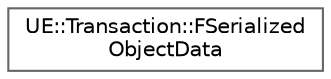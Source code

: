 digraph "Graphical Class Hierarchy"
{
 // INTERACTIVE_SVG=YES
 // LATEX_PDF_SIZE
  bgcolor="transparent";
  edge [fontname=Helvetica,fontsize=10,labelfontname=Helvetica,labelfontsize=10];
  node [fontname=Helvetica,fontsize=10,shape=box,height=0.2,width=0.4];
  rankdir="LR";
  Node0 [id="Node000000",label="UE::Transaction::FSerialized\lObjectData",height=0.2,width=0.4,color="grey40", fillcolor="white", style="filled",URL="$d7/de7/structUE_1_1Transaction_1_1FSerializedObjectData.html",tooltip=" "];
}
